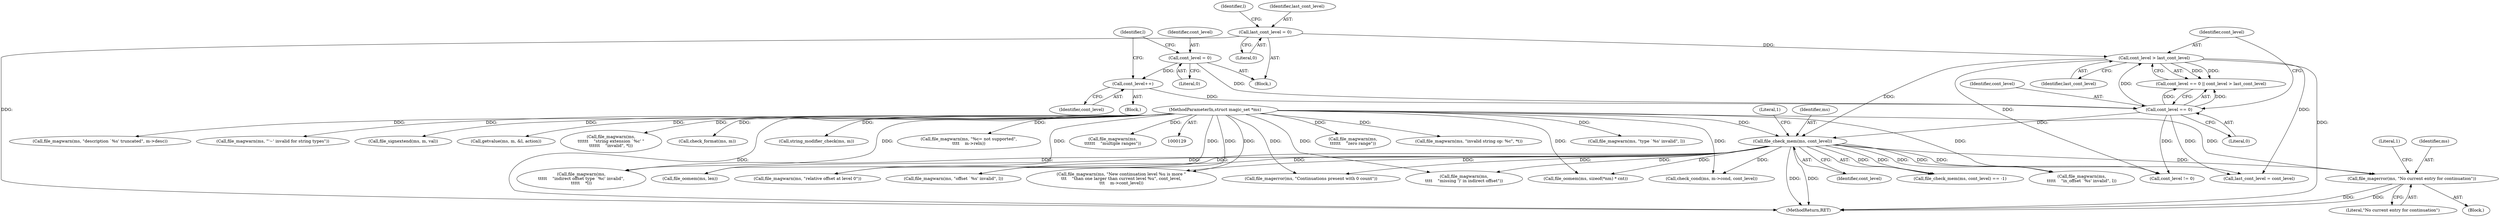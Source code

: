 digraph "0_file_4a284c89d6ef11aca34da65da7d673050a5ea320@pointer" {
"1000196" [label="(Call,file_magerror(ms, \"No current entry for continuation\"))"];
"1000173" [label="(Call,file_check_mem(ms, cont_level))"];
"1000130" [label="(MethodParameterIn,struct magic_set *ms)"];
"1000168" [label="(Call,cont_level > last_cont_level)"];
"1000165" [label="(Call,cont_level == 0)"];
"1000150" [label="(Call,cont_level = 0)"];
"1000161" [label="(Call,cont_level++)"];
"1000137" [label="(Call,last_cont_level = 0)"];
"1000603" [label="(Call,file_magwarn(ms,\n\t\t\t\t\t    \"indirect offset type `%c' invalid\",\n\t\t\t\t\t    *l))"];
"1000335" [label="(Call,file_oomem(ms, len))"];
"1000457" [label="(Call,file_magwarn(ms, \"relative offset at level 0\"))"];
"1000481" [label="(Call,file_magwarn(ms, \"offset `%s' invalid\", l))"];
"1000130" [label="(MethodParameterIn,struct magic_set *ms)"];
"1000175" [label="(Identifier,cont_level)"];
"1000170" [label="(Identifier,last_cont_level)"];
"1000161" [label="(Call,cont_level++)"];
"1000158" [label="(Block,)"];
"1000139" [label="(Literal,0)"];
"1001534" [label="(MethodReturn,RET)"];
"1000165" [label="(Call,cont_level == 0)"];
"1001044" [label="(Call,file_magwarn(ms,\n\t\t\t\t\t\t    \"zero range\"))"];
"1000169" [label="(Identifier,cont_level)"];
"1001273" [label="(Call,file_magwarn(ms, \"invalid string op: %c\", *t))"];
"1000268" [label="(Call,file_oomem(ms, sizeof(*nm) * cnt))"];
"1000874" [label="(Call,file_magwarn(ms, \"type `%s' invalid\", l))"];
"1000692" [label="(Call,file_magwarn(ms,\n\t\t\t\t\t    \"in_offset `%s' invalid\", l))"];
"1000172" [label="(Call,file_check_mem(ms, cont_level) == -1)"];
"1001495" [label="(Call,file_magwarn(ms, \"description `%s' truncated\", m->desc))"];
"1000162" [label="(Identifier,cont_level)"];
"1000910" [label="(Call,file_magwarn(ms, \"'~' invalid for string types\"))"];
"1000973" [label="(Call,file_signextend(ms, m, val))"];
"1000167" [label="(Literal,0)"];
"1000201" [label="(Literal,1)"];
"1000156" [label="(Identifier,l)"];
"1001398" [label="(Call,getvalue(ms, m, &l, action))"];
"1000173" [label="(Call,file_check_mem(ms, cont_level))"];
"1000144" [label="(Identifier,l)"];
"1001231" [label="(Call,file_magwarn(ms,\n\t\t\t\t\t\t    \"string extension `%c' \"\n\t\t\t\t\t\t    \"invalid\", *l))"];
"1001510" [label="(Call,check_format(ms, m))"];
"1000185" [label="(Call,cont_level != 0)"];
"1000174" [label="(Identifier,ms)"];
"1000150" [label="(Call,cont_level = 0)"];
"1000242" [label="(Call,file_magwarn(ms, \"New continuation level %u is more \"\n\t\t\t    \"than one larger than current level %u\", cont_level,\n\t\t\t    m->cont_level))"];
"1001257" [label="(Call,string_modifier_check(ms, m))"];
"1000168" [label="(Call,cont_level > last_cont_level)"];
"1000198" [label="(Literal,\"No current entry for continuation\")"];
"1000181" [label="(Call,last_cont_level = cont_level)"];
"1000166" [label="(Identifier,cont_level)"];
"1000209" [label="(Call,file_magerror(ms, \"Continuations present with 0 count\"))"];
"1000135" [label="(Block,)"];
"1000196" [label="(Call,file_magerror(ms, \"No current entry for continuation\"))"];
"1000723" [label="(Call,file_magwarn(ms,\n\t\t\t\t    \"missing ')' in indirect offset\"))"];
"1000152" [label="(Literal,0)"];
"1000177" [label="(Literal,1)"];
"1000138" [label="(Identifier,last_cont_level)"];
"1000164" [label="(Call,cont_level == 0 || cont_level > last_cont_level)"];
"1001309" [label="(Call,file_magwarn(ms, \"%c= not supported\",\n\t\t\t\t    m->reln))"];
"1000197" [label="(Identifier,ms)"];
"1000737" [label="(Call,check_cond(ms, m->cond, cont_level))"];
"1000195" [label="(Block,)"];
"1000137" [label="(Call,last_cont_level = 0)"];
"1000151" [label="(Identifier,cont_level)"];
"1001021" [label="(Call,file_magwarn(ms,\n\t\t\t\t\t\t    \"multiple ranges\"))"];
"1000196" -> "1000195"  [label="AST: "];
"1000196" -> "1000198"  [label="CFG: "];
"1000197" -> "1000196"  [label="AST: "];
"1000198" -> "1000196"  [label="AST: "];
"1000201" -> "1000196"  [label="CFG: "];
"1000196" -> "1001534"  [label="DDG: "];
"1000196" -> "1001534"  [label="DDG: "];
"1000173" -> "1000196"  [label="DDG: "];
"1000130" -> "1000196"  [label="DDG: "];
"1000173" -> "1000172"  [label="AST: "];
"1000173" -> "1000175"  [label="CFG: "];
"1000174" -> "1000173"  [label="AST: "];
"1000175" -> "1000173"  [label="AST: "];
"1000177" -> "1000173"  [label="CFG: "];
"1000173" -> "1001534"  [label="DDG: "];
"1000173" -> "1001534"  [label="DDG: "];
"1000173" -> "1000172"  [label="DDG: "];
"1000173" -> "1000172"  [label="DDG: "];
"1000130" -> "1000173"  [label="DDG: "];
"1000168" -> "1000173"  [label="DDG: "];
"1000165" -> "1000173"  [label="DDG: "];
"1000173" -> "1000181"  [label="DDG: "];
"1000173" -> "1000185"  [label="DDG: "];
"1000173" -> "1000209"  [label="DDG: "];
"1000173" -> "1000242"  [label="DDG: "];
"1000173" -> "1000268"  [label="DDG: "];
"1000173" -> "1000335"  [label="DDG: "];
"1000173" -> "1000457"  [label="DDG: "];
"1000173" -> "1000481"  [label="DDG: "];
"1000173" -> "1000603"  [label="DDG: "];
"1000173" -> "1000692"  [label="DDG: "];
"1000173" -> "1000723"  [label="DDG: "];
"1000173" -> "1000737"  [label="DDG: "];
"1000130" -> "1000129"  [label="AST: "];
"1000130" -> "1001534"  [label="DDG: "];
"1000130" -> "1000209"  [label="DDG: "];
"1000130" -> "1000242"  [label="DDG: "];
"1000130" -> "1000268"  [label="DDG: "];
"1000130" -> "1000335"  [label="DDG: "];
"1000130" -> "1000457"  [label="DDG: "];
"1000130" -> "1000481"  [label="DDG: "];
"1000130" -> "1000603"  [label="DDG: "];
"1000130" -> "1000692"  [label="DDG: "];
"1000130" -> "1000723"  [label="DDG: "];
"1000130" -> "1000737"  [label="DDG: "];
"1000130" -> "1000874"  [label="DDG: "];
"1000130" -> "1000910"  [label="DDG: "];
"1000130" -> "1000973"  [label="DDG: "];
"1000130" -> "1001021"  [label="DDG: "];
"1000130" -> "1001044"  [label="DDG: "];
"1000130" -> "1001231"  [label="DDG: "];
"1000130" -> "1001257"  [label="DDG: "];
"1000130" -> "1001273"  [label="DDG: "];
"1000130" -> "1001309"  [label="DDG: "];
"1000130" -> "1001398"  [label="DDG: "];
"1000130" -> "1001495"  [label="DDG: "];
"1000130" -> "1001510"  [label="DDG: "];
"1000168" -> "1000164"  [label="AST: "];
"1000168" -> "1000170"  [label="CFG: "];
"1000169" -> "1000168"  [label="AST: "];
"1000170" -> "1000168"  [label="AST: "];
"1000164" -> "1000168"  [label="CFG: "];
"1000168" -> "1001534"  [label="DDG: "];
"1000168" -> "1000164"  [label="DDG: "];
"1000168" -> "1000164"  [label="DDG: "];
"1000165" -> "1000168"  [label="DDG: "];
"1000137" -> "1000168"  [label="DDG: "];
"1000168" -> "1000181"  [label="DDG: "];
"1000168" -> "1000185"  [label="DDG: "];
"1000165" -> "1000164"  [label="AST: "];
"1000165" -> "1000167"  [label="CFG: "];
"1000166" -> "1000165"  [label="AST: "];
"1000167" -> "1000165"  [label="AST: "];
"1000169" -> "1000165"  [label="CFG: "];
"1000164" -> "1000165"  [label="CFG: "];
"1000165" -> "1000164"  [label="DDG: "];
"1000165" -> "1000164"  [label="DDG: "];
"1000150" -> "1000165"  [label="DDG: "];
"1000161" -> "1000165"  [label="DDG: "];
"1000165" -> "1000181"  [label="DDG: "];
"1000165" -> "1000185"  [label="DDG: "];
"1000150" -> "1000135"  [label="AST: "];
"1000150" -> "1000152"  [label="CFG: "];
"1000151" -> "1000150"  [label="AST: "];
"1000152" -> "1000150"  [label="AST: "];
"1000156" -> "1000150"  [label="CFG: "];
"1000150" -> "1000161"  [label="DDG: "];
"1000161" -> "1000158"  [label="AST: "];
"1000161" -> "1000162"  [label="CFG: "];
"1000162" -> "1000161"  [label="AST: "];
"1000156" -> "1000161"  [label="CFG: "];
"1000137" -> "1000135"  [label="AST: "];
"1000137" -> "1000139"  [label="CFG: "];
"1000138" -> "1000137"  [label="AST: "];
"1000139" -> "1000137"  [label="AST: "];
"1000144" -> "1000137"  [label="CFG: "];
"1000137" -> "1001534"  [label="DDG: "];
}
